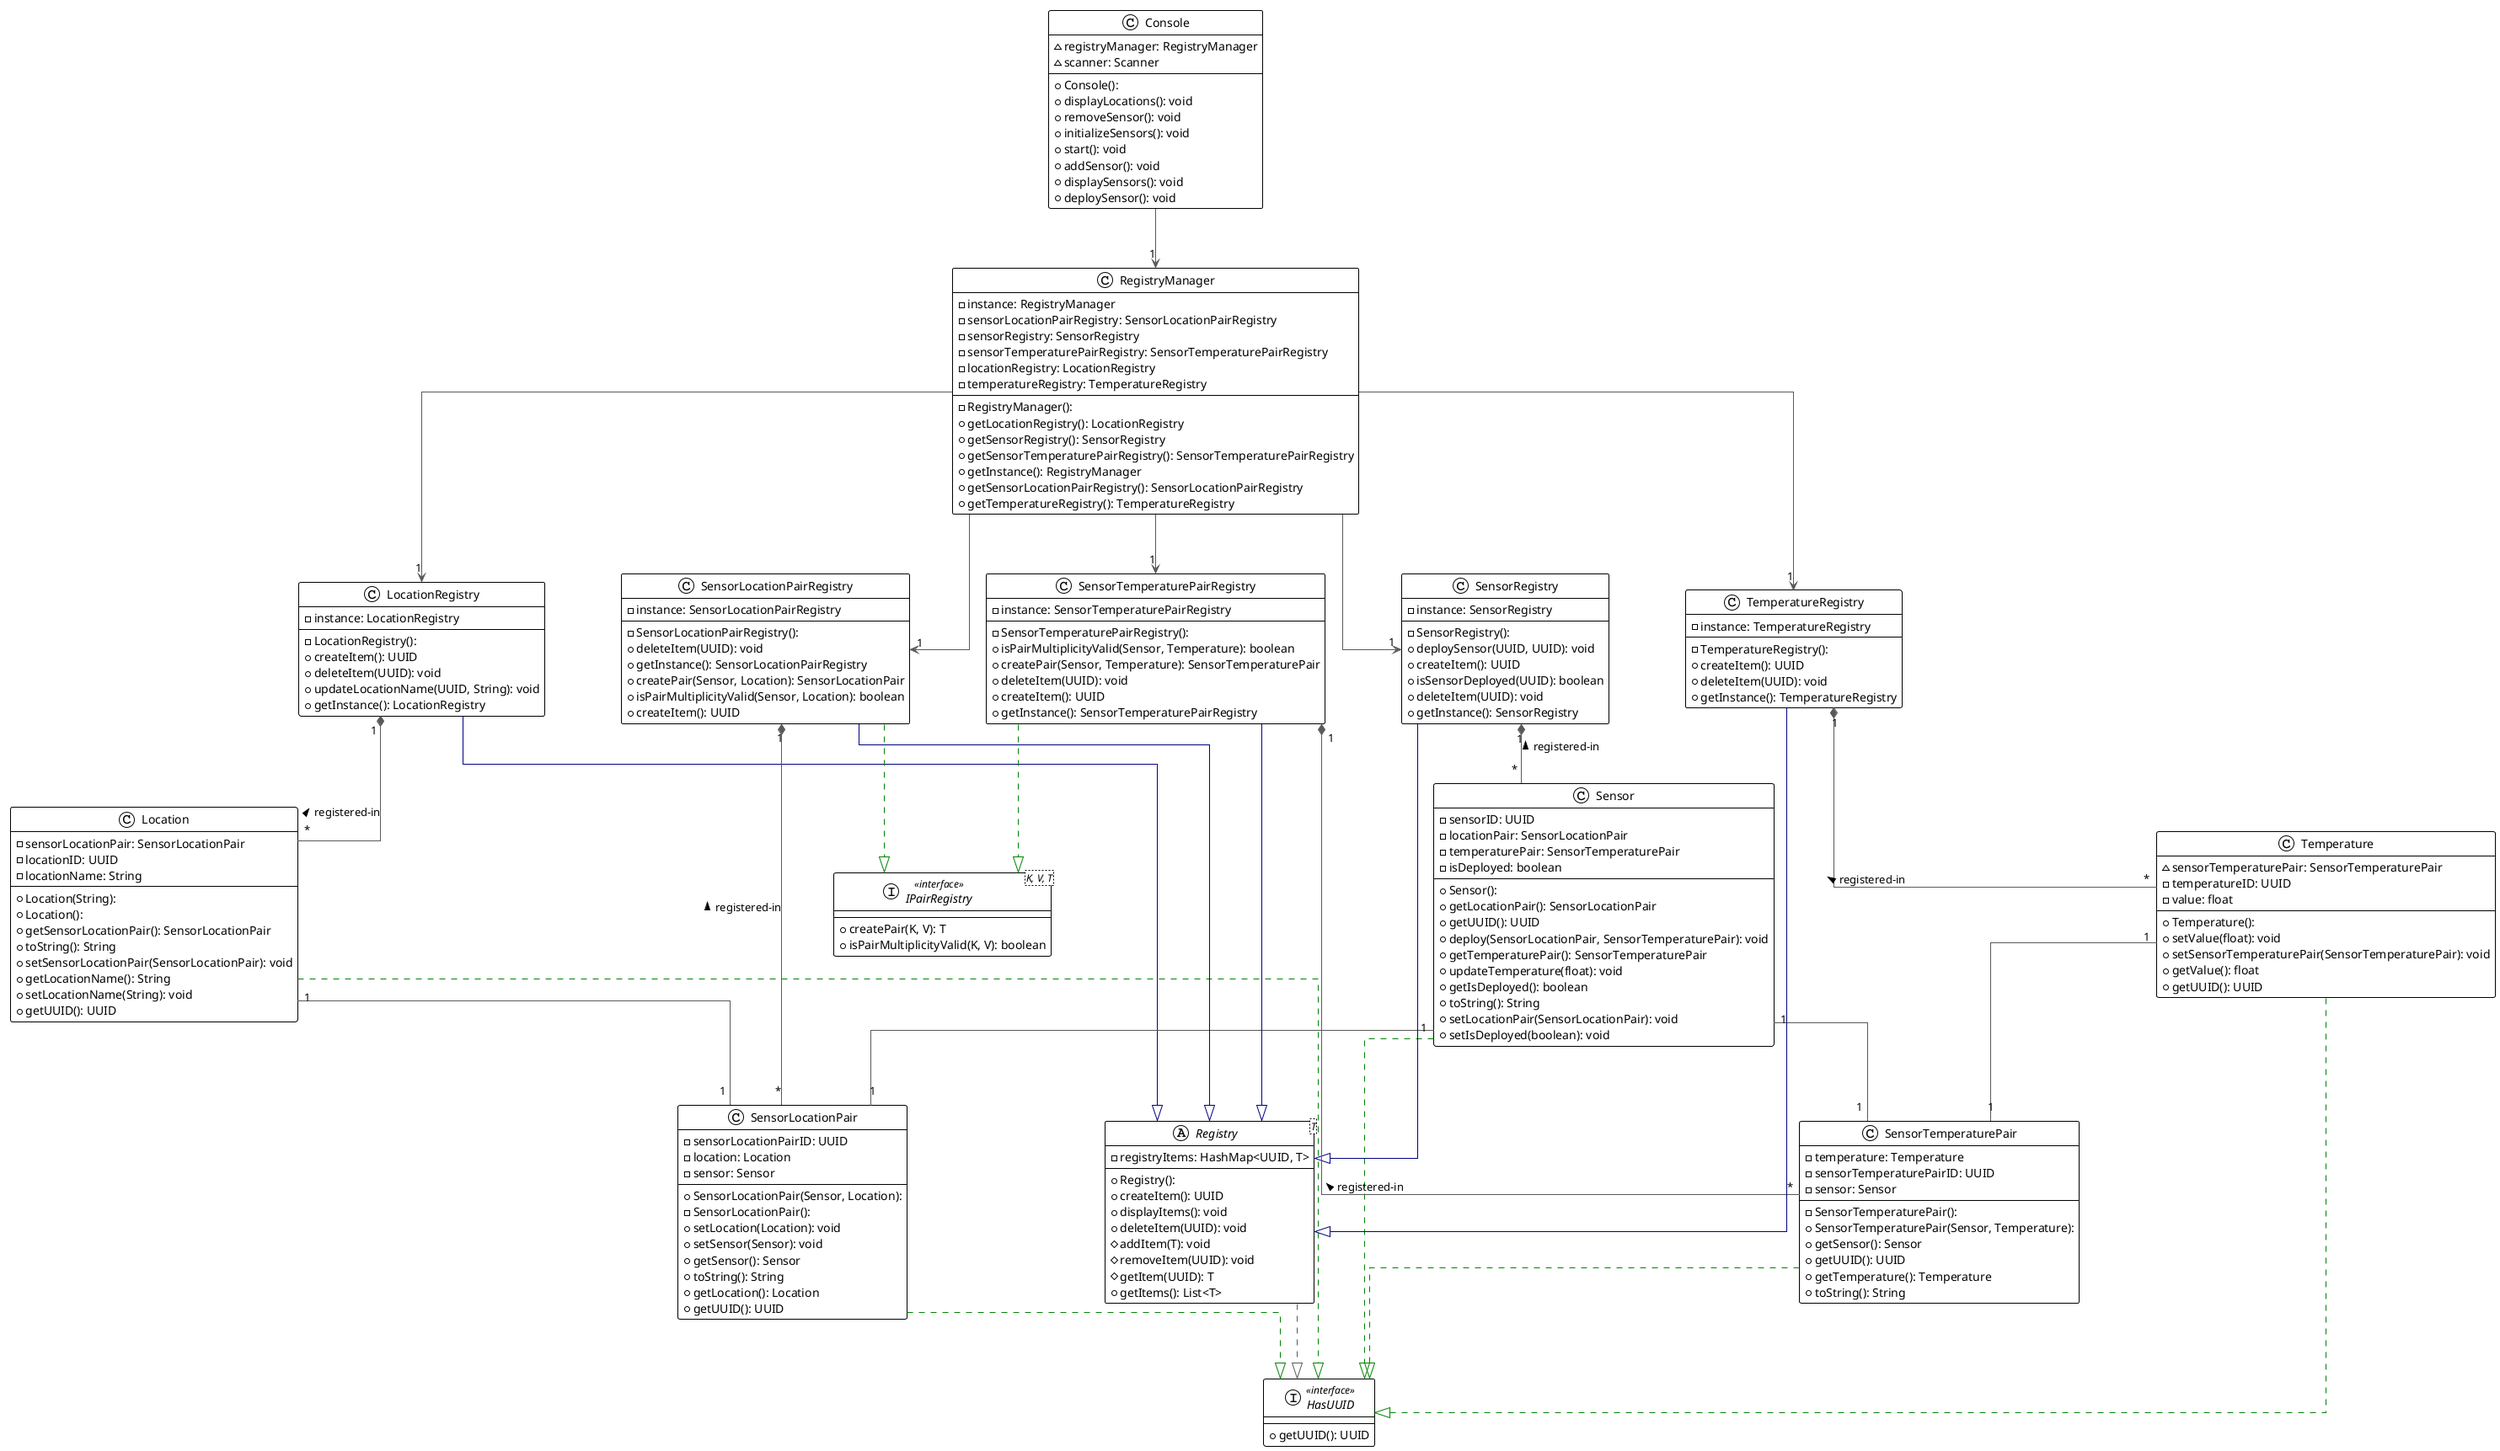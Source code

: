 @startuml
!theme plain
top to bottom direction
skinparam linetype ortho
skinparam nodesep 90
skinparam ranksep 70

together {
class SensorRegistry
class LocationRegistry
class SensorLocationPairRegistry
class SensorTemperaturePairRegistry
class TemperatureRegistry
}

class Console {
  + Console(): 
  ~ registryManager: RegistryManager
  ~ scanner: Scanner
  + displayLocations(): void
  + removeSensor(): void
  + initializeSensors(): void
  + start(): void
  + addSensor(): void
  + displaySensors(): void
  + deploySensor(): void
}
interface HasUUID << interface >> {
  + getUUID(): UUID
}
interface IPairRegistry<K, V, T> << interface >> {
  + createPair(K, V): T
  + isPairMultiplicityValid(K, V): boolean
}
class Location {
  + Location(String): 
  + Location(): 
  - sensorLocationPair: SensorLocationPair
  - locationID: UUID
  - locationName: String
  + getSensorLocationPair(): SensorLocationPair
  + toString(): String
  + setSensorLocationPair(SensorLocationPair): void
  + getLocationName(): String
  + setLocationName(String): void
  + getUUID(): UUID
}
class LocationRegistry {
  - LocationRegistry(): 
  - instance: LocationRegistry
  + createItem(): UUID
  + deleteItem(UUID): void
  + updateLocationName(UUID, String): void
  + getInstance(): LocationRegistry
}
abstract class Registry<T> {
  + Registry(): 
  - registryItems: HashMap<UUID, T>
  + createItem(): UUID
  + displayItems(): void
  + deleteItem(UUID): void
  # addItem(T): void
  # removeItem(UUID): void
  # getItem(UUID): T
  + getItems(): List<T>
}
class RegistryManager {
  - RegistryManager(): 
  - instance: RegistryManager
  - sensorLocationPairRegistry: SensorLocationPairRegistry
  - sensorRegistry: SensorRegistry
  - sensorTemperaturePairRegistry: SensorTemperaturePairRegistry
  - locationRegistry: LocationRegistry
  - temperatureRegistry: TemperatureRegistry
  + getLocationRegistry(): LocationRegistry
  + getSensorRegistry(): SensorRegistry
  + getSensorTemperaturePairRegistry(): SensorTemperaturePairRegistry
  + getInstance(): RegistryManager
  + getSensorLocationPairRegistry(): SensorLocationPairRegistry
  + getTemperatureRegistry(): TemperatureRegistry
}
class Sensor {
  + Sensor(): 
  - sensorID: UUID
  - locationPair: SensorLocationPair
  - temperaturePair: SensorTemperaturePair
  - isDeployed: boolean
  + getLocationPair(): SensorLocationPair
  + getUUID(): UUID
  + deploy(SensorLocationPair, SensorTemperaturePair): void
  + getTemperaturePair(): SensorTemperaturePair
  + updateTemperature(float): void
  + getIsDeployed(): boolean
  + toString(): String
  + setLocationPair(SensorLocationPair): void
  + setIsDeployed(boolean): void
}
class SensorLocationPair {
  + SensorLocationPair(Sensor, Location): 
  - SensorLocationPair(): 
  - sensorLocationPairID: UUID
  - location: Location
  - sensor: Sensor
  + setLocation(Location): void
  + setSensor(Sensor): void
  + getSensor(): Sensor
  + toString(): String
  + getLocation(): Location
  + getUUID(): UUID
}
class SensorLocationPairRegistry {
  - SensorLocationPairRegistry(): 
  - instance: SensorLocationPairRegistry
  + deleteItem(UUID): void
  + getInstance(): SensorLocationPairRegistry
  + createPair(Sensor, Location): SensorLocationPair
  + isPairMultiplicityValid(Sensor, Location): boolean
  + createItem(): UUID
}
class SensorRegistry {
  - SensorRegistry(): 
  - instance: SensorRegistry
  + deploySensor(UUID, UUID): void
  + createItem(): UUID
  + isSensorDeployed(UUID): boolean
  + deleteItem(UUID): void
  + getInstance(): SensorRegistry
}
class SensorTemperaturePair {
  - SensorTemperaturePair(): 
  + SensorTemperaturePair(Sensor, Temperature): 
  - temperature: Temperature
  - sensorTemperaturePairID: UUID
  - sensor: Sensor
  + getSensor(): Sensor
  + getUUID(): UUID
  + getTemperature(): Temperature
  + toString(): String
}
class SensorTemperaturePairRegistry {
  - SensorTemperaturePairRegistry(): 
  - instance: SensorTemperaturePairRegistry
  + isPairMultiplicityValid(Sensor, Temperature): boolean
  + createPair(Sensor, Temperature): SensorTemperaturePair
  + deleteItem(UUID): void
  + createItem(): UUID
  + getInstance(): SensorTemperaturePairRegistry
}
class Temperature {
  + Temperature(): 
  ~ sensorTemperaturePair: SensorTemperaturePair
  - temperatureID: UUID
  - value: float
  + setValue(float): void
  + setSensorTemperaturePair(SensorTemperaturePair): void
  + getValue(): float
  + getUUID(): UUID
}
class TemperatureRegistry {
  - TemperatureRegistry(): 
  - instance: TemperatureRegistry
  + createItem(): UUID
  + deleteItem(UUID): void
  + getInstance(): TemperatureRegistry
}

Console                        -[#595959,plain]-> "1" RegistryManager               
Location                       -[#008200,dashed]-^  HasUUID                       
Location                      "1" -[#595959,plain]- "1" SensorLocationPair            
LocationRegistry              "1" *-[#595959,plain]- "*" Location                      : registered-in <
LocationRegistry               -[#000082,plain]-^  Registry                      
Registry                       -[#595959,dashed]-^  HasUUID      
RegistryManager                -[#595959,plain]-> "1" LocationRegistry              
RegistryManager                -[#595959,plain]-> "1" SensorLocationPairRegistry    
RegistryManager                -[#595959,plain]-> "1" SensorRegistry                
RegistryManager                -[#595959,plain]-> "1" SensorTemperaturePairRegistry 
RegistryManager                -[#595959,plain]-> "1" TemperatureRegistry           
Sensor                         -[#008200,dashed]-^  HasUUID                       
Sensor                        "1" -[#595959,plain]- "1" SensorLocationPair            
Sensor                        "1" -[#595959,plain]- "1" SensorTemperaturePair         
SensorLocationPair             -[#008200,dashed]-^  HasUUID                              
SensorLocationPairRegistry     -[#008200,dashed]-^  IPairRegistry                 
SensorLocationPairRegistry     -[#000082,plain]-^  Registry                      
SensorLocationPairRegistry    "1" *-[#595959,plain]- "*" SensorLocationPair             : registered-in <
SensorRegistry                 -[#000082,plain]-^  Registry                      
SensorRegistry                "1" *-[#595959,plain]- "*" Sensor                         : registered-in <
SensorTemperaturePair          -[#008200,dashed]-^  HasUUID                  
SensorTemperaturePairRegistry  -[#008200,dashed]-^  IPairRegistry                 
SensorTemperaturePairRegistry  -[#000082,plain]-^  Registry                      
SensorTemperaturePairRegistry  "1" *-[#595959,plain]- "*" SensorTemperaturePair          : registered-in <
Temperature                    -[#008200,dashed]-^  HasUUID                       
Temperature                   "1" -[#595959,plain]- "1" SensorTemperaturePair         
TemperatureRegistry            -[#000082,plain]--^  Registry                      
TemperatureRegistry          "1"  *-[#595959,plain]- "*" Temperature                    : registered-in <
@enduml